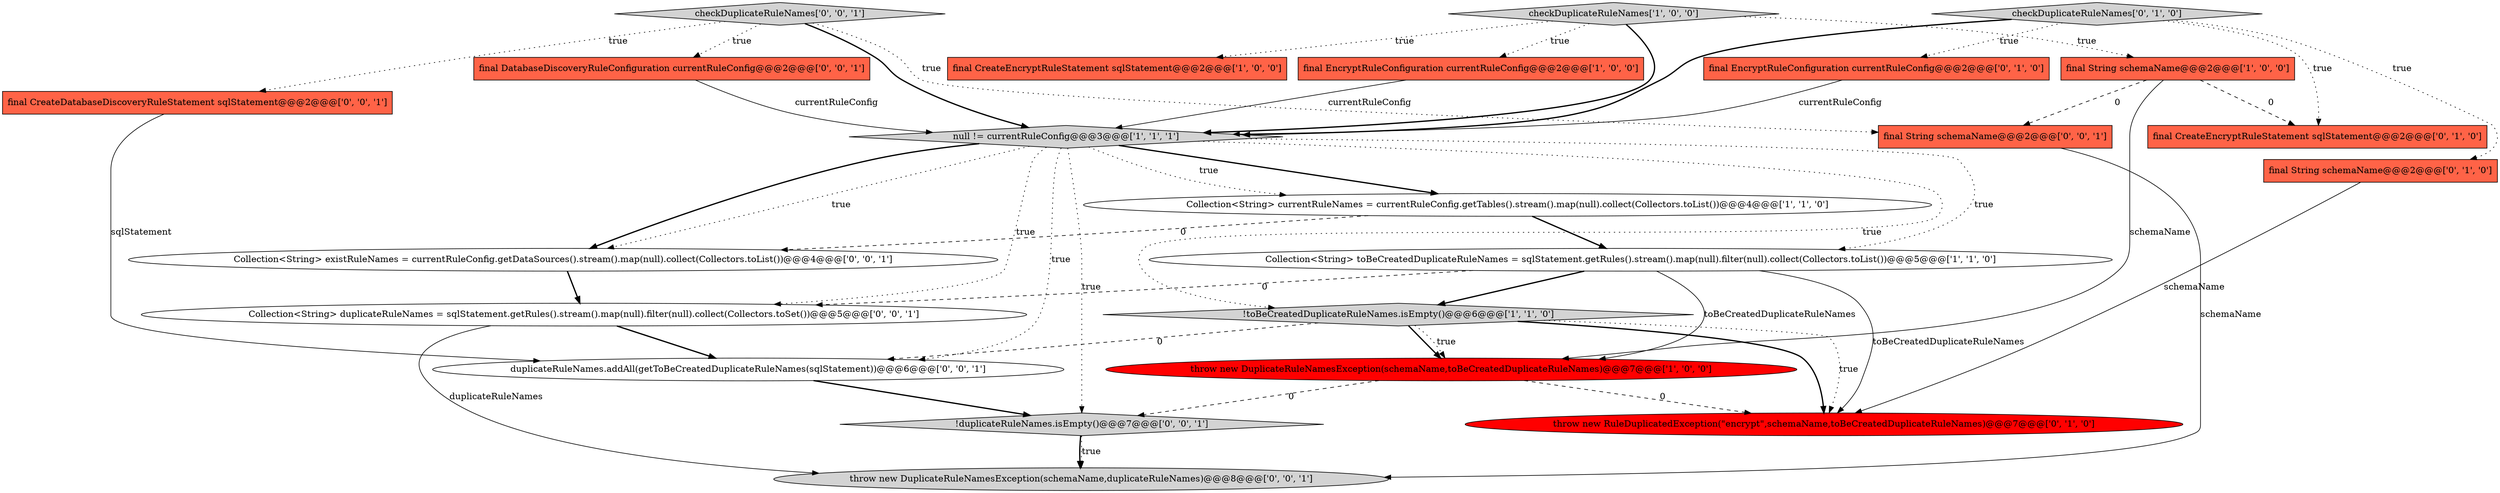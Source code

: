 digraph {
11 [style = filled, label = "throw new RuleDuplicatedException(\"encrypt\",schemaName,toBeCreatedDuplicateRuleNames)@@@7@@@['0', '1', '0']", fillcolor = red, shape = ellipse image = "AAA1AAABBB2BBB"];
6 [style = filled, label = "null != currentRuleConfig@@@3@@@['1', '1', '1']", fillcolor = lightgray, shape = diamond image = "AAA0AAABBB1BBB"];
0 [style = filled, label = "final CreateEncryptRuleStatement sqlStatement@@@2@@@['1', '0', '0']", fillcolor = tomato, shape = box image = "AAA0AAABBB1BBB"];
15 [style = filled, label = "Collection<String> duplicateRuleNames = sqlStatement.getRules().stream().map(null).filter(null).collect(Collectors.toSet())@@@5@@@['0', '0', '1']", fillcolor = white, shape = ellipse image = "AAA0AAABBB3BBB"];
17 [style = filled, label = "final CreateDatabaseDiscoveryRuleStatement sqlStatement@@@2@@@['0', '0', '1']", fillcolor = tomato, shape = box image = "AAA0AAABBB3BBB"];
18 [style = filled, label = "duplicateRuleNames.addAll(getToBeCreatedDuplicateRuleNames(sqlStatement))@@@6@@@['0', '0', '1']", fillcolor = white, shape = ellipse image = "AAA0AAABBB3BBB"];
1 [style = filled, label = "!toBeCreatedDuplicateRuleNames.isEmpty()@@@6@@@['1', '1', '0']", fillcolor = lightgray, shape = diamond image = "AAA0AAABBB1BBB"];
20 [style = filled, label = "final String schemaName@@@2@@@['0', '0', '1']", fillcolor = tomato, shape = box image = "AAA0AAABBB3BBB"];
22 [style = filled, label = "Collection<String> existRuleNames = currentRuleConfig.getDataSources().stream().map(null).collect(Collectors.toList())@@@4@@@['0', '0', '1']", fillcolor = white, shape = ellipse image = "AAA0AAABBB3BBB"];
5 [style = filled, label = "checkDuplicateRuleNames['1', '0', '0']", fillcolor = lightgray, shape = diamond image = "AAA0AAABBB1BBB"];
2 [style = filled, label = "Collection<String> toBeCreatedDuplicateRuleNames = sqlStatement.getRules().stream().map(null).filter(null).collect(Collectors.toList())@@@5@@@['1', '1', '0']", fillcolor = white, shape = ellipse image = "AAA0AAABBB1BBB"];
4 [style = filled, label = "Collection<String> currentRuleNames = currentRuleConfig.getTables().stream().map(null).collect(Collectors.toList())@@@4@@@['1', '1', '0']", fillcolor = white, shape = ellipse image = "AAA0AAABBB1BBB"];
13 [style = filled, label = "final CreateEncryptRuleStatement sqlStatement@@@2@@@['0', '1', '0']", fillcolor = tomato, shape = box image = "AAA1AAABBB2BBB"];
12 [style = filled, label = "checkDuplicateRuleNames['0', '1', '0']", fillcolor = lightgray, shape = diamond image = "AAA0AAABBB2BBB"];
8 [style = filled, label = "final String schemaName@@@2@@@['1', '0', '0']", fillcolor = tomato, shape = box image = "AAA1AAABBB1BBB"];
7 [style = filled, label = "throw new DuplicateRuleNamesException(schemaName,toBeCreatedDuplicateRuleNames)@@@7@@@['1', '0', '0']", fillcolor = red, shape = ellipse image = "AAA1AAABBB1BBB"];
9 [style = filled, label = "final String schemaName@@@2@@@['0', '1', '0']", fillcolor = tomato, shape = box image = "AAA0AAABBB2BBB"];
14 [style = filled, label = "final DatabaseDiscoveryRuleConfiguration currentRuleConfig@@@2@@@['0', '0', '1']", fillcolor = tomato, shape = box image = "AAA0AAABBB3BBB"];
16 [style = filled, label = "checkDuplicateRuleNames['0', '0', '1']", fillcolor = lightgray, shape = diamond image = "AAA0AAABBB3BBB"];
19 [style = filled, label = "!duplicateRuleNames.isEmpty()@@@7@@@['0', '0', '1']", fillcolor = lightgray, shape = diamond image = "AAA0AAABBB3BBB"];
3 [style = filled, label = "final EncryptRuleConfiguration currentRuleConfig@@@2@@@['1', '0', '0']", fillcolor = tomato, shape = box image = "AAA0AAABBB1BBB"];
10 [style = filled, label = "final EncryptRuleConfiguration currentRuleConfig@@@2@@@['0', '1', '0']", fillcolor = tomato, shape = box image = "AAA0AAABBB2BBB"];
21 [style = filled, label = "throw new DuplicateRuleNamesException(schemaName,duplicateRuleNames)@@@8@@@['0', '0', '1']", fillcolor = lightgray, shape = ellipse image = "AAA0AAABBB3BBB"];
22->15 [style = bold, label=""];
6->22 [style = bold, label=""];
2->1 [style = bold, label=""];
9->11 [style = solid, label="schemaName"];
20->21 [style = solid, label="schemaName"];
16->6 [style = bold, label=""];
1->11 [style = dotted, label="true"];
16->17 [style = dotted, label="true"];
8->20 [style = dashed, label="0"];
6->1 [style = dotted, label="true"];
18->19 [style = bold, label=""];
7->11 [style = dashed, label="0"];
8->7 [style = solid, label="schemaName"];
16->20 [style = dotted, label="true"];
1->18 [style = dashed, label="0"];
19->21 [style = dotted, label="true"];
5->0 [style = dotted, label="true"];
4->2 [style = bold, label=""];
6->22 [style = dotted, label="true"];
5->3 [style = dotted, label="true"];
4->22 [style = dashed, label="0"];
3->6 [style = solid, label="currentRuleConfig"];
12->6 [style = bold, label=""];
1->7 [style = bold, label=""];
6->19 [style = dotted, label="true"];
15->18 [style = bold, label=""];
1->11 [style = bold, label=""];
8->13 [style = dashed, label="0"];
2->15 [style = dashed, label="0"];
1->7 [style = dotted, label="true"];
2->7 [style = solid, label="toBeCreatedDuplicateRuleNames"];
6->4 [style = bold, label=""];
14->6 [style = solid, label="currentRuleConfig"];
12->13 [style = dotted, label="true"];
6->2 [style = dotted, label="true"];
6->18 [style = dotted, label="true"];
5->6 [style = bold, label=""];
6->4 [style = dotted, label="true"];
17->18 [style = solid, label="sqlStatement"];
12->10 [style = dotted, label="true"];
7->19 [style = dashed, label="0"];
16->14 [style = dotted, label="true"];
2->11 [style = solid, label="toBeCreatedDuplicateRuleNames"];
5->8 [style = dotted, label="true"];
15->21 [style = solid, label="duplicateRuleNames"];
10->6 [style = solid, label="currentRuleConfig"];
12->9 [style = dotted, label="true"];
6->15 [style = dotted, label="true"];
19->21 [style = bold, label=""];
}
